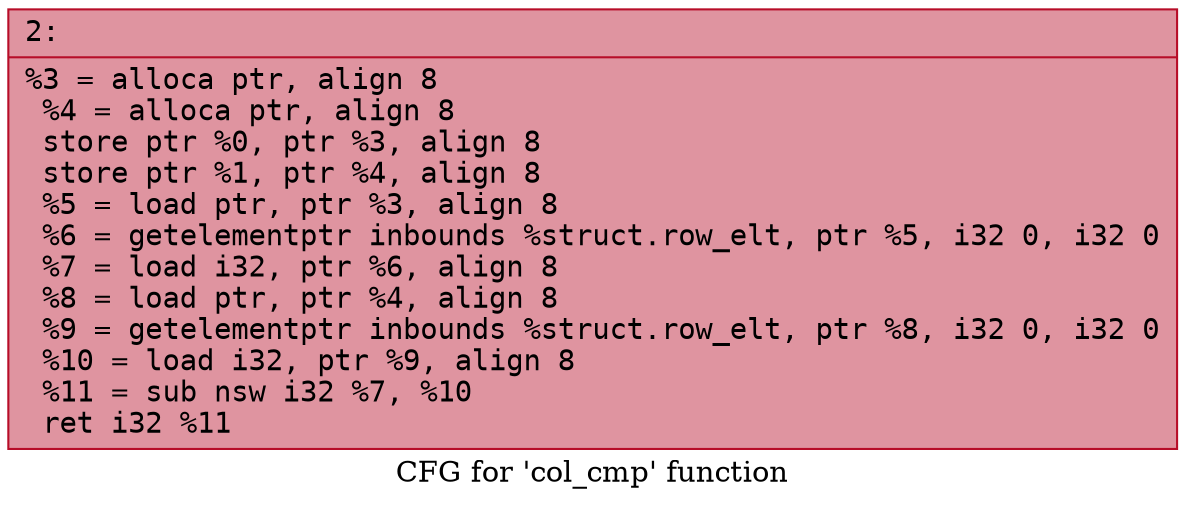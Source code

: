 digraph "CFG for 'col_cmp' function" {
	label="CFG for 'col_cmp' function";

	Node0x600003ff6170 [shape=record,color="#b70d28ff", style=filled, fillcolor="#b70d2870" fontname="Courier",label="{2:\l|  %3 = alloca ptr, align 8\l  %4 = alloca ptr, align 8\l  store ptr %0, ptr %3, align 8\l  store ptr %1, ptr %4, align 8\l  %5 = load ptr, ptr %3, align 8\l  %6 = getelementptr inbounds %struct.row_elt, ptr %5, i32 0, i32 0\l  %7 = load i32, ptr %6, align 8\l  %8 = load ptr, ptr %4, align 8\l  %9 = getelementptr inbounds %struct.row_elt, ptr %8, i32 0, i32 0\l  %10 = load i32, ptr %9, align 8\l  %11 = sub nsw i32 %7, %10\l  ret i32 %11\l}"];
}
